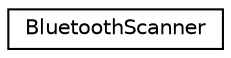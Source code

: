digraph "Graphical Class Hierarchy"
{
 // LATEX_PDF_SIZE
  edge [fontname="Helvetica",fontsize="10",labelfontname="Helvetica",labelfontsize="10"];
  node [fontname="Helvetica",fontsize="10",shape=record];
  rankdir="LR";
  Node0 [label="BluetoothScanner",height=0.2,width=0.4,color="black", fillcolor="white", style="filled",URL="$classBluetoothScanner.html",tooltip=" "];
}
